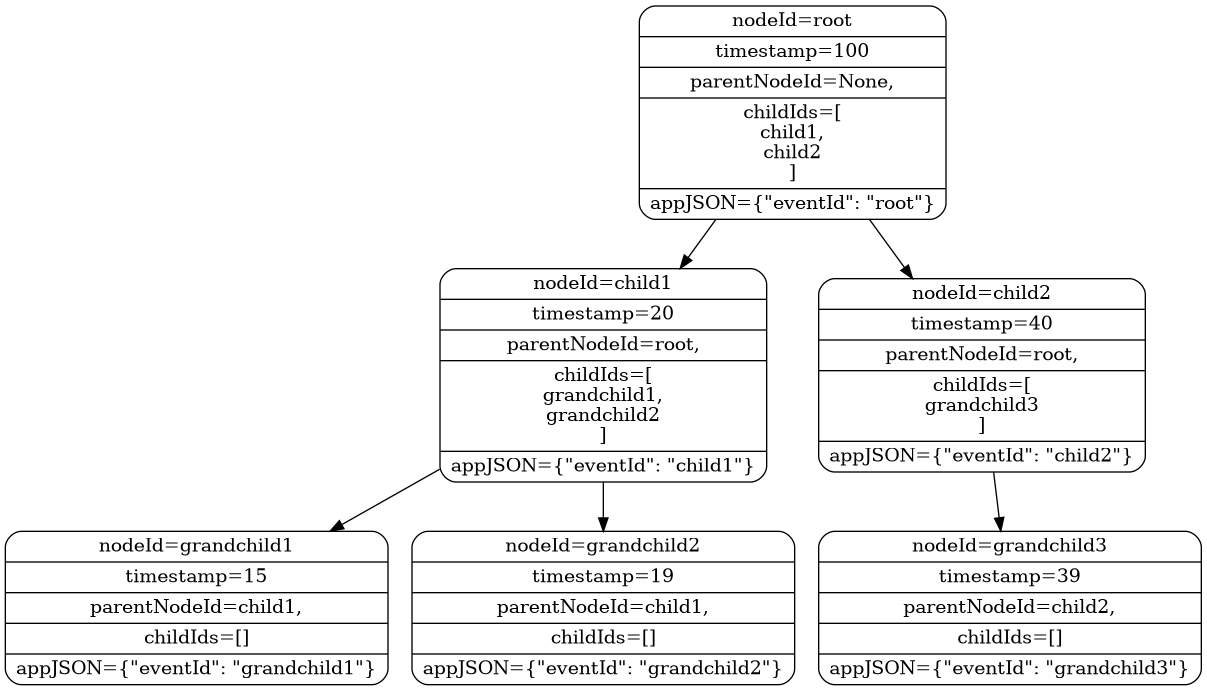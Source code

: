 @startuml
digraph G {
'   rankdir=LR;
  node [style=rounded];
  root [
    shape=record,
    label="{nodeId=root | timestamp=100 | parentNodeId=None, | childIds=[\nchild1,\nchild2\n] | appJSON=\{\"eventId\": \"root\"\}}"
  ];
  child1 [
    shape=record,
    label="{nodeId=child1 | timestamp=20 | parentNodeId=root, | childIds=[\ngrandchild1,\ngrandchild2\n] | appJSON=\{\"eventId\": \"child1\"\}}"
  ];
  child2 [
    shape=record,
    label="{nodeId=child2 | timestamp=40 | parentNodeId=root, | childIds=[\ngrandchild3\n] | appJSON=\{\"eventId\": \"child2\"\}}"
  ];
    grandchild1 [
        shape=record,
        label="{nodeId=grandchild1 | timestamp=15 | parentNodeId=child1, | childIds=[] | appJSON=\{\"eventId\": \"grandchild1\"\}}"
    ];
    grandchild2 [
        shape=record,
        label="{nodeId=grandchild2 | timestamp=19 | parentNodeId=child1, | childIds=[] | appJSON=\{\"eventId\": \"grandchild2\"\}}"
    ];
    grandchild3 [
        shape=record,
        label="{nodeId=grandchild3 | timestamp=39 | parentNodeId=child2, | childIds=[] | appJSON=\{\"eventId\": \"grandchild3\"\}}"
    ];

    root -> child1;
    root -> child2;
    child1 -> grandchild1;
    child1 -> grandchild2;
    child2 -> grandchild3;
}
@enduml